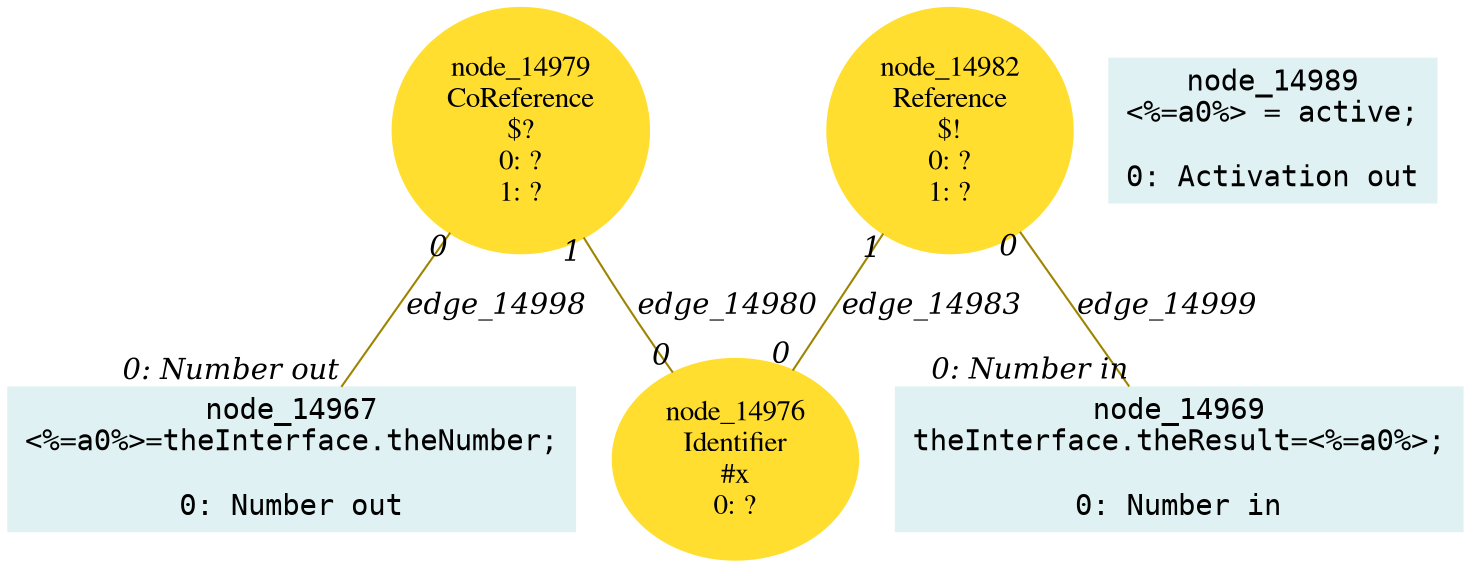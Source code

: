 digraph g{node_14967 [shape="box", style="filled", color="#dff1f2", fontname="Courier", label="node_14967
<%=a0%>=theInterface.theNumber;

0: Number out" ]
node_14969 [shape="box", style="filled", color="#dff1f2", fontname="Courier", label="node_14969
theInterface.theResult=<%=a0%>;

0: Number in" ]
node_14976 [shape="ellipse", style="filled", color="#ffde2f", fontname="Times", label="node_14976
Identifier
#x
0: ?" ]
node_14979 [shape="ellipse", style="filled", color="#ffde2f", fontname="Times", label="node_14979
CoReference
$?
0: ?
1: ?" ]
node_14982 [shape="ellipse", style="filled", color="#ffde2f", fontname="Times", label="node_14982
Reference
$!
0: ?
1: ?" ]
node_14989 [shape="box", style="filled", color="#dff1f2", fontname="Courier", label="node_14989
<%=a0%> = active;

0: Activation out" ]
node_14979 -> node_14976 [dir=none, arrowHead=none, fontname="Times-Italic", arrowsize=1, color="#9d8400", label="edge_14980",  headlabel="0", taillabel="1" ]
node_14982 -> node_14976 [dir=none, arrowHead=none, fontname="Times-Italic", arrowsize=1, color="#9d8400", label="edge_14983",  headlabel="0", taillabel="1" ]
node_14979 -> node_14967 [dir=none, arrowHead=none, fontname="Times-Italic", arrowsize=1, color="#9d8400", label="edge_14998",  headlabel="0: Number out", taillabel="0" ]
node_14982 -> node_14969 [dir=none, arrowHead=none, fontname="Times-Italic", arrowsize=1, color="#9d8400", label="edge_14999",  headlabel="0: Number in", taillabel="0" ]
}